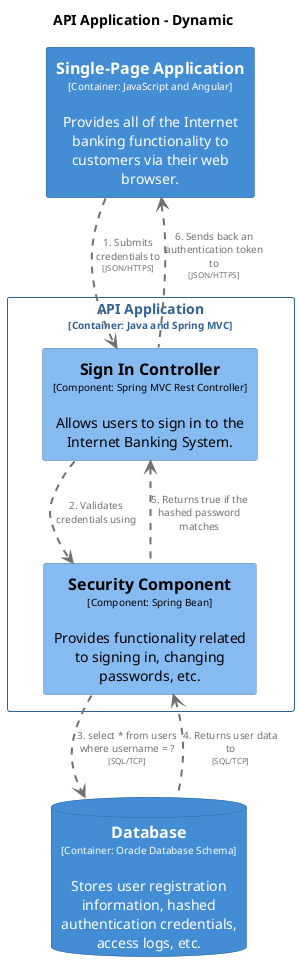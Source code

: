 @startuml
set separator none
title API Application - Dynamic

top to bottom direction

skinparam {
  arrowFontSize 10
  defaultTextAlignment center
  wrapWidth 200
  maxMessageSize 100
}

hide stereotype

skinparam database<<InternetBankingSystem.Database>> {
  BackgroundColor #438dd5
  FontColor #ffffff
  BorderColor #2e6295
  shadowing false
}
skinparam rectangle<<InternetBankingSystem.APIApplication.SecurityComponent>> {
  BackgroundColor #85bbf0
  FontColor #000000
  BorderColor #5d82a8
  shadowing false
}
skinparam rectangle<<InternetBankingSystem.APIApplication.SignInController>> {
  BackgroundColor #85bbf0
  FontColor #000000
  BorderColor #5d82a8
  shadowing false
}
skinparam rectangle<<InternetBankingSystem.SinglePageApplication>> {
  BackgroundColor #438dd5
  FontColor #ffffff
  BorderColor #2e6295
  shadowing false
}
skinparam rectangle<<InternetBankingSystem.APIApplication>> {
  BorderColor #2e6295
  FontColor #2e6295
  shadowing false
}

rectangle "API Application\n<size:10>[Container: Java and Spring MVC]</size>" <<InternetBankingSystem.APIApplication>> {
  rectangle "==Sign In Controller\n<size:10>[Component: Spring MVC Rest Controller]</size>\n\nAllows users to sign in to the Internet Banking System." <<InternetBankingSystem.APIApplication.SignInController>> as InternetBankingSystem.APIApplication.SignInController
  rectangle "==Security Component\n<size:10>[Component: Spring Bean]</size>\n\nProvides functionality related to signing in, changing passwords, etc." <<InternetBankingSystem.APIApplication.SecurityComponent>> as InternetBankingSystem.APIApplication.SecurityComponent
}

database "==Database\n<size:10>[Container: Oracle Database Schema]</size>\n\nStores user registration information, hashed authentication credentials, access logs, etc." <<InternetBankingSystem.Database>> as InternetBankingSystem.Database
rectangle "==Single-Page Application\n<size:10>[Container: JavaScript and Angular]</size>\n\nProvides all of the Internet banking functionality to customers via their web browser." <<InternetBankingSystem.SinglePageApplication>> as InternetBankingSystem.SinglePageApplication

InternetBankingSystem.SinglePageApplication .[#707070,thickness=2].> InternetBankingSystem.APIApplication.SignInController : "<color:#707070>1. Submits credentials to\n<color:#707070><size:8>[JSON/HTTPS]</size>"
InternetBankingSystem.APIApplication.SignInController .[#707070,thickness=2].> InternetBankingSystem.APIApplication.SecurityComponent : "<color:#707070>2. Validates credentials using"
InternetBankingSystem.APIApplication.SecurityComponent .[#707070,thickness=2].> InternetBankingSystem.Database : "<color:#707070>3. select * from users where username = ?\n<color:#707070><size:8>[SQL/TCP]</size>"
InternetBankingSystem.APIApplication.SecurityComponent <.[#707070,thickness=2]. InternetBankingSystem.Database : "<color:#707070>4. Returns user data to\n<color:#707070><size:8>[SQL/TCP]</size>"
InternetBankingSystem.APIApplication.SignInController <.[#707070,thickness=2]. InternetBankingSystem.APIApplication.SecurityComponent : "<color:#707070>5. Returns true if the hashed password matches"
InternetBankingSystem.SinglePageApplication <.[#707070,thickness=2]. InternetBankingSystem.APIApplication.SignInController : "<color:#707070>6. Sends back an authentication token to\n<color:#707070><size:8>[JSON/HTTPS]</size>"
@enduml